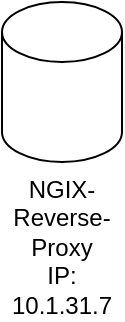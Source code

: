 <mxfile version="13.6.3" type="github"><diagram id="24OxG5rsEx3X1URYMK6x" name="Page-1"><mxGraphModel dx="1038" dy="548" grid="1" gridSize="10" guides="1" tooltips="1" connect="1" arrows="1" fold="1" page="1" pageScale="1" pageWidth="827" pageHeight="1169" math="0" shadow="0"><root><mxCell id="0"/><mxCell id="1" parent="0"/><mxCell id="uaIfMLwkKKj6FyHyqb4Y-1" value="NGIX-Reverse-Proxy&lt;br&gt;IP: 10.1.31.7" style="shape=cylinder2;whiteSpace=wrap;html=1;boundedLbl=1;backgroundOutline=1;size=15;labelPosition=center;verticalLabelPosition=bottom;align=center;verticalAlign=top;" vertex="1" parent="1"><mxGeometry x="210" y="250" width="60" height="80" as="geometry"/></mxCell></root></mxGraphModel></diagram></mxfile>